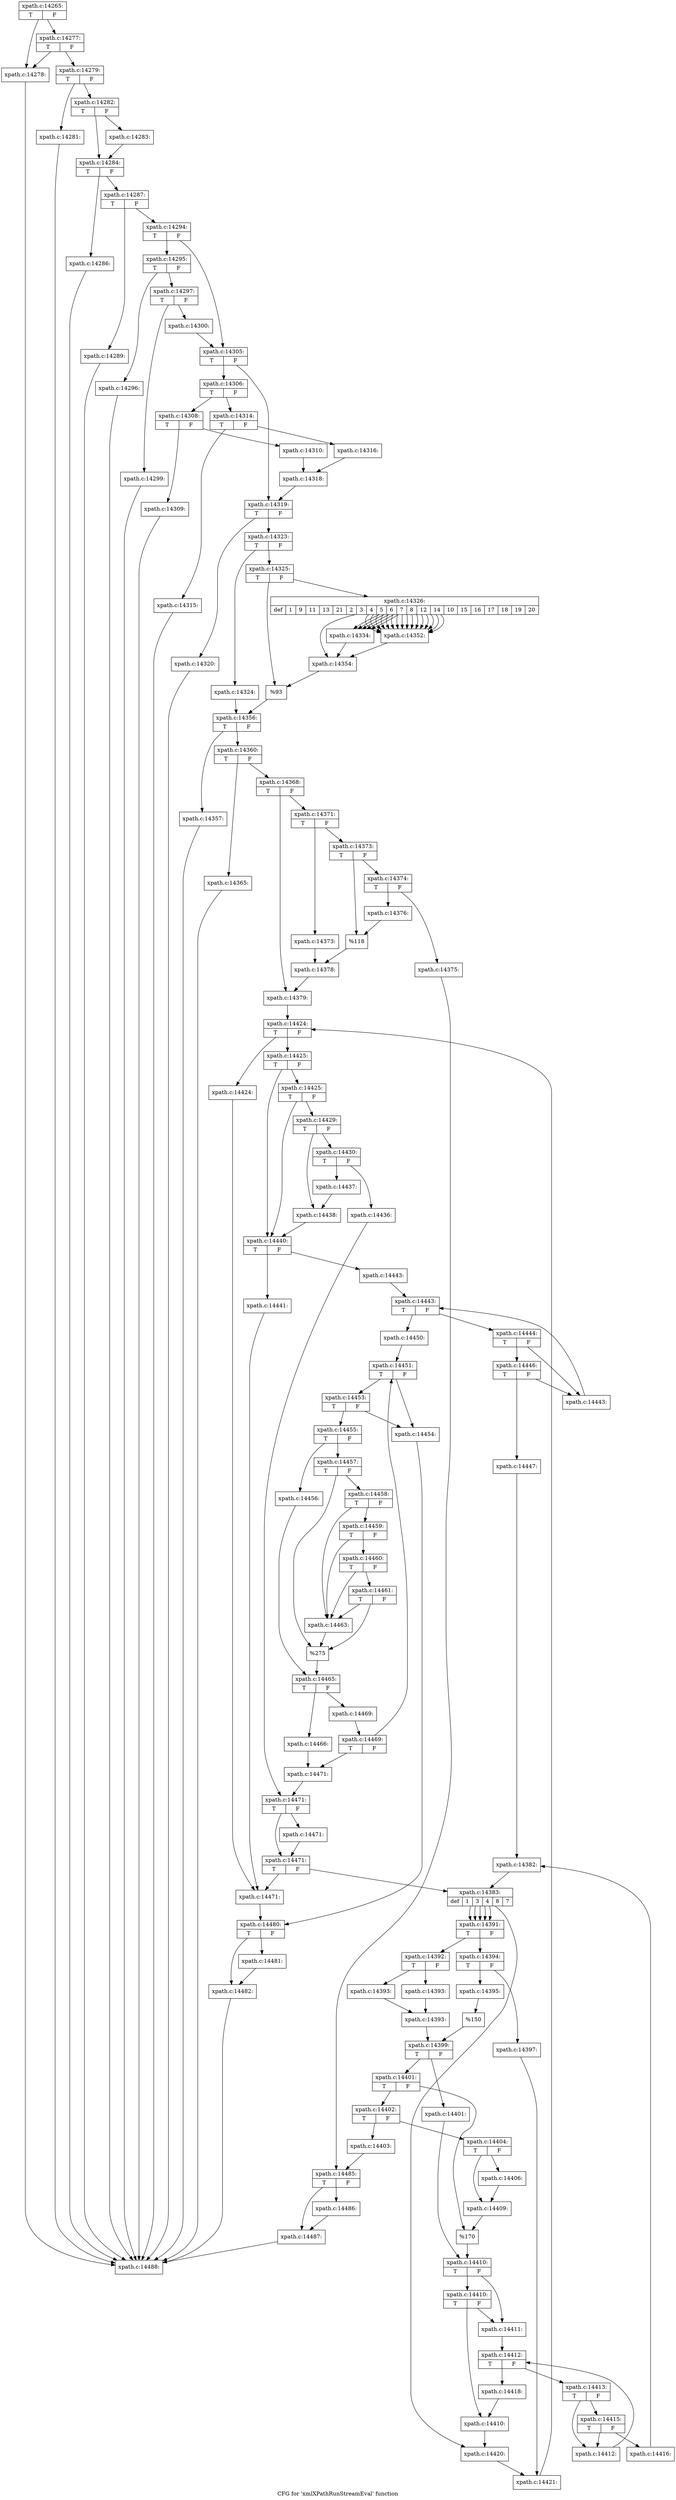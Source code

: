 digraph "CFG for 'xmlXPathRunStreamEval' function" {
	label="CFG for 'xmlXPathRunStreamEval' function";

	Node0x4fa56a0 [shape=record,label="{xpath.c:14265:|{<s0>T|<s1>F}}"];
	Node0x4fa56a0 -> Node0x4fa9250;
	Node0x4fa56a0 -> Node0x4fa92f0;
	Node0x4fa92f0 [shape=record,label="{xpath.c:14277:|{<s0>T|<s1>F}}"];
	Node0x4fa92f0 -> Node0x4fa9250;
	Node0x4fa92f0 -> Node0x4fa92a0;
	Node0x4fa9250 [shape=record,label="{xpath.c:14278:}"];
	Node0x4fa9250 -> Node0x4fa6150;
	Node0x4fa92a0 [shape=record,label="{xpath.c:14279:|{<s0>T|<s1>F}}"];
	Node0x4fa92a0 -> Node0x4faa210;
	Node0x4fa92a0 -> Node0x4faa5a0;
	Node0x4faa210 [shape=record,label="{xpath.c:14281:}"];
	Node0x4faa210 -> Node0x4fa6150;
	Node0x4faa5a0 [shape=record,label="{xpath.c:14282:|{<s0>T|<s1>F}}"];
	Node0x4faa5a0 -> Node0x4faa840;
	Node0x4faa5a0 -> Node0x4faa890;
	Node0x4faa840 [shape=record,label="{xpath.c:14283:}"];
	Node0x4faa840 -> Node0x4faa890;
	Node0x4faa890 [shape=record,label="{xpath.c:14284:|{<s0>T|<s1>F}}"];
	Node0x4faa890 -> Node0x4faafe0;
	Node0x4faa890 -> Node0x4fab330;
	Node0x4faafe0 [shape=record,label="{xpath.c:14286:}"];
	Node0x4faafe0 -> Node0x4fa6150;
	Node0x4fab330 [shape=record,label="{xpath.c:14287:|{<s0>T|<s1>F}}"];
	Node0x4fab330 -> Node0x4fab8a0;
	Node0x4fab330 -> Node0x4fabb70;
	Node0x4fab8a0 [shape=record,label="{xpath.c:14289:}"];
	Node0x4fab8a0 -> Node0x4fa6150;
	Node0x4fabb70 [shape=record,label="{xpath.c:14294:|{<s0>T|<s1>F}}"];
	Node0x4fabb70 -> Node0x4fabe60;
	Node0x4fabb70 -> Node0x4fabe10;
	Node0x4fabe10 [shape=record,label="{xpath.c:14295:|{<s0>T|<s1>F}}"];
	Node0x4fabe10 -> Node0x4fac020;
	Node0x4fabe10 -> Node0x4fac070;
	Node0x4fac020 [shape=record,label="{xpath.c:14296:}"];
	Node0x4fac020 -> Node0x4fa6150;
	Node0x4fac070 [shape=record,label="{xpath.c:14297:|{<s0>T|<s1>F}}"];
	Node0x4fac070 -> Node0x4fac7c0;
	Node0x4fac070 -> Node0x4fac810;
	Node0x4fac7c0 [shape=record,label="{xpath.c:14299:}"];
	Node0x4fac7c0 -> Node0x4fa6150;
	Node0x4fac810 [shape=record,label="{xpath.c:14300:}"];
	Node0x4fac810 -> Node0x4fabe60;
	Node0x4fabe60 [shape=record,label="{xpath.c:14305:|{<s0>T|<s1>F}}"];
	Node0x4fabe60 -> Node0x4face10;
	Node0x4fabe60 -> Node0x4face60;
	Node0x4face10 [shape=record,label="{xpath.c:14306:|{<s0>T|<s1>F}}"];
	Node0x4face10 -> Node0x4fad1a0;
	Node0x4face10 -> Node0x4fad240;
	Node0x4fad1a0 [shape=record,label="{xpath.c:14308:|{<s0>T|<s1>F}}"];
	Node0x4fad1a0 -> Node0x4fad460;
	Node0x4fad1a0 -> Node0x4fad4b0;
	Node0x4fad460 [shape=record,label="{xpath.c:14309:}"];
	Node0x4fad460 -> Node0x4fa6150;
	Node0x4fad4b0 [shape=record,label="{xpath.c:14310:}"];
	Node0x4fad4b0 -> Node0x4fad1f0;
	Node0x4fad240 [shape=record,label="{xpath.c:14314:|{<s0>T|<s1>F}}"];
	Node0x4fad240 -> Node0x4fadf80;
	Node0x4fad240 -> Node0x4fadfd0;
	Node0x4fadf80 [shape=record,label="{xpath.c:14315:}"];
	Node0x4fadf80 -> Node0x4fa6150;
	Node0x4fadfd0 [shape=record,label="{xpath.c:14316:}"];
	Node0x4fadfd0 -> Node0x4fad1f0;
	Node0x4fad1f0 [shape=record,label="{xpath.c:14318:}"];
	Node0x4fad1f0 -> Node0x4face60;
	Node0x4face60 [shape=record,label="{xpath.c:14319:|{<s0>T|<s1>F}}"];
	Node0x4face60 -> Node0x4fae9d0;
	Node0x4face60 -> Node0x4faea20;
	Node0x4fae9d0 [shape=record,label="{xpath.c:14320:}"];
	Node0x4fae9d0 -> Node0x4fa6150;
	Node0x4faea20 [shape=record,label="{xpath.c:14323:|{<s0>T|<s1>F}}"];
	Node0x4faea20 -> Node0x4faef00;
	Node0x4faea20 -> Node0x4faefa0;
	Node0x4faef00 [shape=record,label="{xpath.c:14324:}"];
	Node0x4faef00 -> Node0x4faef50;
	Node0x4faefa0 [shape=record,label="{xpath.c:14325:|{<s0>T|<s1>F}}"];
	Node0x4faefa0 -> Node0x4faf610;
	Node0x4faefa0 -> Node0x4faf660;
	Node0x4faf610 [shape=record,label="{xpath.c:14326:|{<s0>def|<s1>1|<s2>9|<s3>11|<s4>13|<s5>21|<s6>2|<s7>3|<s8>4|<s9>5|<s10>6|<s11>7|<s12>8|<s13>12|<s14>14|<s15>10|<s16>15|<s17>16|<s18>17|<s19>18|<s20>19|<s21>20}}"];
	Node0x4faf610 -> Node0x4fafaa0;
	Node0x4faf610 -> Node0x4fb0080;
	Node0x4faf610 -> Node0x4fb0080;
	Node0x4faf610 -> Node0x4fb0080;
	Node0x4faf610 -> Node0x4fb0080;
	Node0x4faf610 -> Node0x4fb0080;
	Node0x4faf610 -> Node0x4fb0400;
	Node0x4faf610 -> Node0x4fb0400;
	Node0x4faf610 -> Node0x4fb0400;
	Node0x4faf610 -> Node0x4fb0400;
	Node0x4faf610 -> Node0x4fb0400;
	Node0x4faf610 -> Node0x4fb0400;
	Node0x4faf610 -> Node0x4fb0400;
	Node0x4faf610 -> Node0x4fb0400;
	Node0x4faf610 -> Node0x4fb0400;
	Node0x4faf610 -> Node0x4fb0400;
	Node0x4faf610 -> Node0x4fb0400;
	Node0x4faf610 -> Node0x4fb0400;
	Node0x4faf610 -> Node0x4fb0400;
	Node0x4faf610 -> Node0x4fb0400;
	Node0x4faf610 -> Node0x4fb0400;
	Node0x4faf610 -> Node0x4fb0400;
	Node0x4fb0080 [shape=record,label="{xpath.c:14334:}"];
	Node0x4fb0080 -> Node0x4fafaa0;
	Node0x4fb0400 [shape=record,label="{xpath.c:14352:}"];
	Node0x4fb0400 -> Node0x4fafaa0;
	Node0x4fafaa0 [shape=record,label="{xpath.c:14354:}"];
	Node0x4fafaa0 -> Node0x4faf660;
	Node0x4faf660 [shape=record,label="{%93}"];
	Node0x4faf660 -> Node0x4faef50;
	Node0x4faef50 [shape=record,label="{xpath.c:14356:|{<s0>T|<s1>F}}"];
	Node0x4faef50 -> Node0x4fafd80;
	Node0x4faef50 -> Node0x4fb0c20;
	Node0x4fafd80 [shape=record,label="{xpath.c:14357:}"];
	Node0x4fafd80 -> Node0x4fa6150;
	Node0x4fb0c20 [shape=record,label="{xpath.c:14360:|{<s0>T|<s1>F}}"];
	Node0x4fb0c20 -> Node0x4fb19f0;
	Node0x4fb0c20 -> Node0x4fb1d80;
	Node0x4fb19f0 [shape=record,label="{xpath.c:14365:}"];
	Node0x4fb19f0 -> Node0x4fa6150;
	Node0x4fb1d80 [shape=record,label="{xpath.c:14368:|{<s0>T|<s1>F}}"];
	Node0x4fb1d80 -> Node0x4fb2390;
	Node0x4fb1d80 -> Node0x4fb26a0;
	Node0x4fb2390 [shape=record,label="{xpath.c:14371:|{<s0>T|<s1>F}}"];
	Node0x4fb2390 -> Node0x489ed90;
	Node0x4fb2390 -> Node0x489f0c0;
	Node0x489ed90 [shape=record,label="{xpath.c:14373:}"];
	Node0x489ed90 -> Node0x4fb1340;
	Node0x489f0c0 [shape=record,label="{xpath.c:14373:|{<s0>T|<s1>F}}"];
	Node0x489f0c0 -> Node0x489f420;
	Node0x489f0c0 -> Node0x489f010;
	Node0x489f420 [shape=record,label="{xpath.c:14374:|{<s0>T|<s1>F}}"];
	Node0x489f420 -> Node0x4fb3b20;
	Node0x489f420 -> Node0x4fb3b70;
	Node0x4fb3b20 [shape=record,label="{xpath.c:14375:}"];
	Node0x4fb3b20 -> Node0x4fb1b40;
	Node0x4fb3b70 [shape=record,label="{xpath.c:14376:}"];
	Node0x4fb3b70 -> Node0x489f010;
	Node0x489f010 [shape=record,label="{%118}"];
	Node0x489f010 -> Node0x4fb1340;
	Node0x4fb1340 [shape=record,label="{xpath.c:14378:}"];
	Node0x4fb1340 -> Node0x4fb26a0;
	Node0x4fb26a0 [shape=record,label="{xpath.c:14379:}"];
	Node0x4fb26a0 -> Node0x4fb4940;
	Node0x4fb49f0 [shape=record,label="{xpath.c:14382:}"];
	Node0x4fb49f0 -> Node0x4fb4b10;
	Node0x4fb4b10 [shape=record,label="{xpath.c:14383:|{<s0>def|<s1>1|<s2>3|<s3>4|<s4>8|<s5>7}}"];
	Node0x4fb4b10 -> Node0x4fb50a0;
	Node0x4fb4b10 -> Node0x4fb53e0;
	Node0x4fb4b10 -> Node0x4fb53e0;
	Node0x4fb4b10 -> Node0x4fb53e0;
	Node0x4fb4b10 -> Node0x4fb53e0;
	Node0x4fb4b10 -> Node0x4fb53e0;
	Node0x4fb53e0 [shape=record,label="{xpath.c:14391:|{<s0>T|<s1>F}}"];
	Node0x4fb53e0 -> Node0x4fb54d0;
	Node0x4fb53e0 -> Node0x4fb5570;
	Node0x4fb54d0 [shape=record,label="{xpath.c:14392:|{<s0>T|<s1>F}}"];
	Node0x4fb54d0 -> Node0x4fb5ca0;
	Node0x4fb54d0 -> Node0x4fb5cf0;
	Node0x4fb5ca0 [shape=record,label="{xpath.c:14393:}"];
	Node0x4fb5ca0 -> Node0x4fb5d40;
	Node0x4fb5cf0 [shape=record,label="{xpath.c:14393:}"];
	Node0x4fb5cf0 -> Node0x4fb5d40;
	Node0x4fb5d40 [shape=record,label="{xpath.c:14393:}"];
	Node0x4fb5d40 -> Node0x4fb5520;
	Node0x4fb5570 [shape=record,label="{xpath.c:14394:|{<s0>T|<s1>F}}"];
	Node0x4fb5570 -> Node0x4fb6760;
	Node0x4fb5570 -> Node0x4fb6800;
	Node0x4fb6760 [shape=record,label="{xpath.c:14395:}"];
	Node0x4fb6760 -> Node0x4fb67b0;
	Node0x4fb6800 [shape=record,label="{xpath.c:14397:}"];
	Node0x4fb6800 -> Node0x4fb4e90;
	Node0x4fb67b0 [shape=record,label="{%150}"];
	Node0x4fb67b0 -> Node0x4fb5520;
	Node0x4fb5520 [shape=record,label="{xpath.c:14399:|{<s0>T|<s1>F}}"];
	Node0x4fb5520 -> Node0x4fb7360;
	Node0x4fb5520 -> Node0x4fb7a00;
	Node0x4fb7360 [shape=record,label="{xpath.c:14401:}"];
	Node0x4fb7360 -> Node0x4fb79b0;
	Node0x4fb7a00 [shape=record,label="{xpath.c:14401:|{<s0>T|<s1>F}}"];
	Node0x4fb7a00 -> Node0x4fb7c20;
	Node0x4fb7a00 -> Node0x4fb7c70;
	Node0x4fb7c20 [shape=record,label="{xpath.c:14402:|{<s0>T|<s1>F}}"];
	Node0x4fb7c20 -> Node0x4fb7f50;
	Node0x4fb7c20 -> Node0x4fb7fa0;
	Node0x4fb7f50 [shape=record,label="{xpath.c:14403:}"];
	Node0x4fb7f50 -> Node0x4fb1b40;
	Node0x4fb7fa0 [shape=record,label="{xpath.c:14404:|{<s0>T|<s1>F}}"];
	Node0x4fb7fa0 -> Node0x4fb8220;
	Node0x4fb7fa0 -> Node0x4fb8270;
	Node0x4fb8220 [shape=record,label="{xpath.c:14406:}"];
	Node0x4fb8220 -> Node0x4fb8270;
	Node0x4fb8270 [shape=record,label="{xpath.c:14409:}"];
	Node0x4fb8270 -> Node0x4fb7c70;
	Node0x4fb7c70 [shape=record,label="{%170}"];
	Node0x4fb7c70 -> Node0x4fb79b0;
	Node0x4fb79b0 [shape=record,label="{xpath.c:14410:|{<s0>T|<s1>F}}"];
	Node0x4fb79b0 -> Node0x4fb9130;
	Node0x4fb79b0 -> Node0x4fb91d0;
	Node0x4fb91d0 [shape=record,label="{xpath.c:14410:|{<s0>T|<s1>F}}"];
	Node0x4fb91d0 -> Node0x4fb9130;
	Node0x4fb91d0 -> Node0x4fb9180;
	Node0x4fb9130 [shape=record,label="{xpath.c:14411:}"];
	Node0x4fb9130 -> Node0x4fb9dd0;
	Node0x4fb9dd0 [shape=record,label="{xpath.c:14412:|{<s0>T|<s1>F}}"];
	Node0x4fb9dd0 -> Node0x4fba470;
	Node0x4fb9dd0 -> Node0x4fba100;
	Node0x4fba470 [shape=record,label="{xpath.c:14413:|{<s0>T|<s1>F}}"];
	Node0x4fba470 -> Node0x4fba6f0;
	Node0x4fba470 -> Node0x4fba6a0;
	Node0x4fba6f0 [shape=record,label="{xpath.c:14415:|{<s0>T|<s1>F}}"];
	Node0x4fba6f0 -> Node0x4fba650;
	Node0x4fba6f0 -> Node0x4fba6a0;
	Node0x4fba650 [shape=record,label="{xpath.c:14416:}"];
	Node0x4fba650 -> Node0x4fb49f0;
	Node0x4fba6a0 [shape=record,label="{xpath.c:14412:}"];
	Node0x4fba6a0 -> Node0x4fb9dd0;
	Node0x4fba100 [shape=record,label="{xpath.c:14418:}"];
	Node0x4fba100 -> Node0x4fb9180;
	Node0x4fb9180 [shape=record,label="{xpath.c:14410:}"];
	Node0x4fb9180 -> Node0x4fb50a0;
	Node0x4fb50a0 [shape=record,label="{xpath.c:14420:}"];
	Node0x4fb50a0 -> Node0x4fb4e90;
	Node0x4fb4e90 [shape=record,label="{xpath.c:14421:}"];
	Node0x4fb4e90 -> Node0x4fb4940;
	Node0x4fb4940 [shape=record,label="{xpath.c:14424:|{<s0>T|<s1>F}}"];
	Node0x4fb4940 -> Node0x4fbb1c0;
	Node0x4fb4940 -> Node0x4fbb210;
	Node0x4fbb1c0 [shape=record,label="{xpath.c:14424:}"];
	Node0x4fbb1c0 -> Node0x4fb4a70;
	Node0x4fbb210 [shape=record,label="{xpath.c:14425:|{<s0>T|<s1>F}}"];
	Node0x4fbb210 -> Node0x4fbb750;
	Node0x4fbb210 -> Node0x4fbb700;
	Node0x4fbb750 [shape=record,label="{xpath.c:14425:|{<s0>T|<s1>F}}"];
	Node0x4fbb750 -> Node0x4fbb6b0;
	Node0x4fbb750 -> Node0x4fbb700;
	Node0x4fbb6b0 [shape=record,label="{xpath.c:14429:|{<s0>T|<s1>F}}"];
	Node0x4fbb6b0 -> Node0x4fbbe50;
	Node0x4fbb6b0 -> Node0x4fbbea0;
	Node0x4fbbe50 [shape=record,label="{xpath.c:14430:|{<s0>T|<s1>F}}"];
	Node0x4fbbe50 -> Node0x4fbc7e0;
	Node0x4fbbe50 -> Node0x4fbc830;
	Node0x4fbc7e0 [shape=record,label="{xpath.c:14436:}"];
	Node0x4fbc7e0 -> Node0x4fb4ac0;
	Node0x4fbc830 [shape=record,label="{xpath.c:14437:}"];
	Node0x4fbc830 -> Node0x4fbbea0;
	Node0x4fbbea0 [shape=record,label="{xpath.c:14438:}"];
	Node0x4fbbea0 -> Node0x4fbb700;
	Node0x4fbb700 [shape=record,label="{xpath.c:14440:|{<s0>T|<s1>F}}"];
	Node0x4fbb700 -> Node0x4fbcee0;
	Node0x4fbb700 -> Node0x4fbcf30;
	Node0x4fbcee0 [shape=record,label="{xpath.c:14441:}"];
	Node0x4fbcee0 -> Node0x4fb4a70;
	Node0x4fbcf30 [shape=record,label="{xpath.c:14443:}"];
	Node0x4fbcf30 -> Node0x4fbd2d0;
	Node0x4fbd2d0 [shape=record,label="{xpath.c:14443:|{<s0>T|<s1>F}}"];
	Node0x4fbd2d0 -> Node0x4fbd7b0;
	Node0x4fbd2d0 -> Node0x4fbd4b0;
	Node0x4fbd7b0 [shape=record,label="{xpath.c:14444:|{<s0>T|<s1>F}}"];
	Node0x4fbd7b0 -> Node0x4fbdb50;
	Node0x4fbd7b0 -> Node0x4fbdb00;
	Node0x4fbdb50 [shape=record,label="{xpath.c:14446:|{<s0>T|<s1>F}}"];
	Node0x4fbdb50 -> Node0x4fbdab0;
	Node0x4fbdb50 -> Node0x4fbdb00;
	Node0x4fbdab0 [shape=record,label="{xpath.c:14447:}"];
	Node0x4fbdab0 -> Node0x4fb49f0;
	Node0x4fbdb00 [shape=record,label="{xpath.c:14443:}"];
	Node0x4fbdb00 -> Node0x4fbd2d0;
	Node0x4fbd4b0 [shape=record,label="{xpath.c:14450:}"];
	Node0x4fbd4b0 -> Node0x4fbe480;
	Node0x4fbe480 [shape=record,label="{xpath.c:14451:|{<s0>T|<s1>F}}"];
	Node0x4fbe480 -> Node0x4fbea50;
	Node0x4fbe480 -> Node0x4fbeaf0;
	Node0x4fbeaf0 [shape=record,label="{xpath.c:14453:|{<s0>T|<s1>F}}"];
	Node0x4fbeaf0 -> Node0x4fbea50;
	Node0x4fbeaf0 -> Node0x4fbeaa0;
	Node0x4fbea50 [shape=record,label="{xpath.c:14454:}"];
	Node0x4fbea50 -> Node0x4fbf060;
	Node0x4fbeaa0 [shape=record,label="{xpath.c:14455:|{<s0>T|<s1>F}}"];
	Node0x4fbeaa0 -> Node0x4fbf170;
	Node0x4fbeaa0 -> Node0x4fbf210;
	Node0x4fbf170 [shape=record,label="{xpath.c:14456:}"];
	Node0x4fbf170 -> Node0x4fbf1c0;
	Node0x4fbf210 [shape=record,label="{xpath.c:14457:|{<s0>T|<s1>F}}"];
	Node0x4fbf210 -> Node0x4fbf9b0;
	Node0x4fbf210 -> Node0x4fbf960;
	Node0x4fbf9b0 [shape=record,label="{xpath.c:14458:|{<s0>T|<s1>F}}"];
	Node0x4fbf9b0 -> Node0x4fbf910;
	Node0x4fbf9b0 -> Node0x4fbfd00;
	Node0x4fbfd00 [shape=record,label="{xpath.c:14459:|{<s0>T|<s1>F}}"];
	Node0x4fbfd00 -> Node0x4fbf910;
	Node0x4fbfd00 -> Node0x4fbfc80;
	Node0x4fbfc80 [shape=record,label="{xpath.c:14460:|{<s0>T|<s1>F}}"];
	Node0x4fbfc80 -> Node0x4fbf910;
	Node0x4fbfc80 -> Node0x4fbfc00;
	Node0x4fbfc00 [shape=record,label="{xpath.c:14461:|{<s0>T|<s1>F}}"];
	Node0x4fbfc00 -> Node0x4fbf910;
	Node0x4fbfc00 -> Node0x4fbf960;
	Node0x4fbf910 [shape=record,label="{xpath.c:14463:}"];
	Node0x4fbf910 -> Node0x4fbf960;
	Node0x4fbf960 [shape=record,label="{%275}"];
	Node0x4fbf960 -> Node0x4fbf1c0;
	Node0x4fbf1c0 [shape=record,label="{xpath.c:14465:|{<s0>T|<s1>F}}"];
	Node0x4fbf1c0 -> Node0x4fc0eb0;
	Node0x4fbf1c0 -> Node0x4fc0f00;
	Node0x4fc0eb0 [shape=record,label="{xpath.c:14466:}"];
	Node0x4fc0eb0 -> Node0x4fbe3e0;
	Node0x4fc0f00 [shape=record,label="{xpath.c:14469:}"];
	Node0x4fc0f00 -> Node0x4fbe430;
	Node0x4fbe430 [shape=record,label="{xpath.c:14469:|{<s0>T|<s1>F}}"];
	Node0x4fbe430 -> Node0x4fbe480;
	Node0x4fbe430 -> Node0x4fbe3e0;
	Node0x4fbe3e0 [shape=record,label="{xpath.c:14471:}"];
	Node0x4fbe3e0 -> Node0x4fb4ac0;
	Node0x4fb4ac0 [shape=record,label="{xpath.c:14471:|{<s0>T|<s1>F}}"];
	Node0x4fb4ac0 -> Node0x4fc1a70;
	Node0x4fb4ac0 -> Node0x4fc1a20;
	Node0x4fc1a70 [shape=record,label="{xpath.c:14471:}"];
	Node0x4fc1a70 -> Node0x4fc1a20;
	Node0x4fc1a20 [shape=record,label="{xpath.c:14471:|{<s0>T|<s1>F}}"];
	Node0x4fc1a20 -> Node0x4fb4b10;
	Node0x4fc1a20 -> Node0x4fb4a70;
	Node0x4fb4a70 [shape=record,label="{xpath.c:14471:}"];
	Node0x4fb4a70 -> Node0x4fbf060;
	Node0x4fbf060 [shape=record,label="{xpath.c:14480:|{<s0>T|<s1>F}}"];
	Node0x4fbf060 -> Node0x4fc20c0;
	Node0x4fbf060 -> Node0x4fc2110;
	Node0x4fc20c0 [shape=record,label="{xpath.c:14481:}"];
	Node0x4fc20c0 -> Node0x4fc2110;
	Node0x4fc2110 [shape=record,label="{xpath.c:14482:}"];
	Node0x4fc2110 -> Node0x4fa6150;
	Node0x4fb1b40 [shape=record,label="{xpath.c:14485:|{<s0>T|<s1>F}}"];
	Node0x4fb1b40 -> Node0x4fc2bb0;
	Node0x4fb1b40 -> Node0x4fc2ee0;
	Node0x4fc2bb0 [shape=record,label="{xpath.c:14486:}"];
	Node0x4fc2bb0 -> Node0x4fc2ee0;
	Node0x4fc2ee0 [shape=record,label="{xpath.c:14487:}"];
	Node0x4fc2ee0 -> Node0x4fa6150;
	Node0x4fa6150 [shape=record,label="{xpath.c:14488:}"];
}
